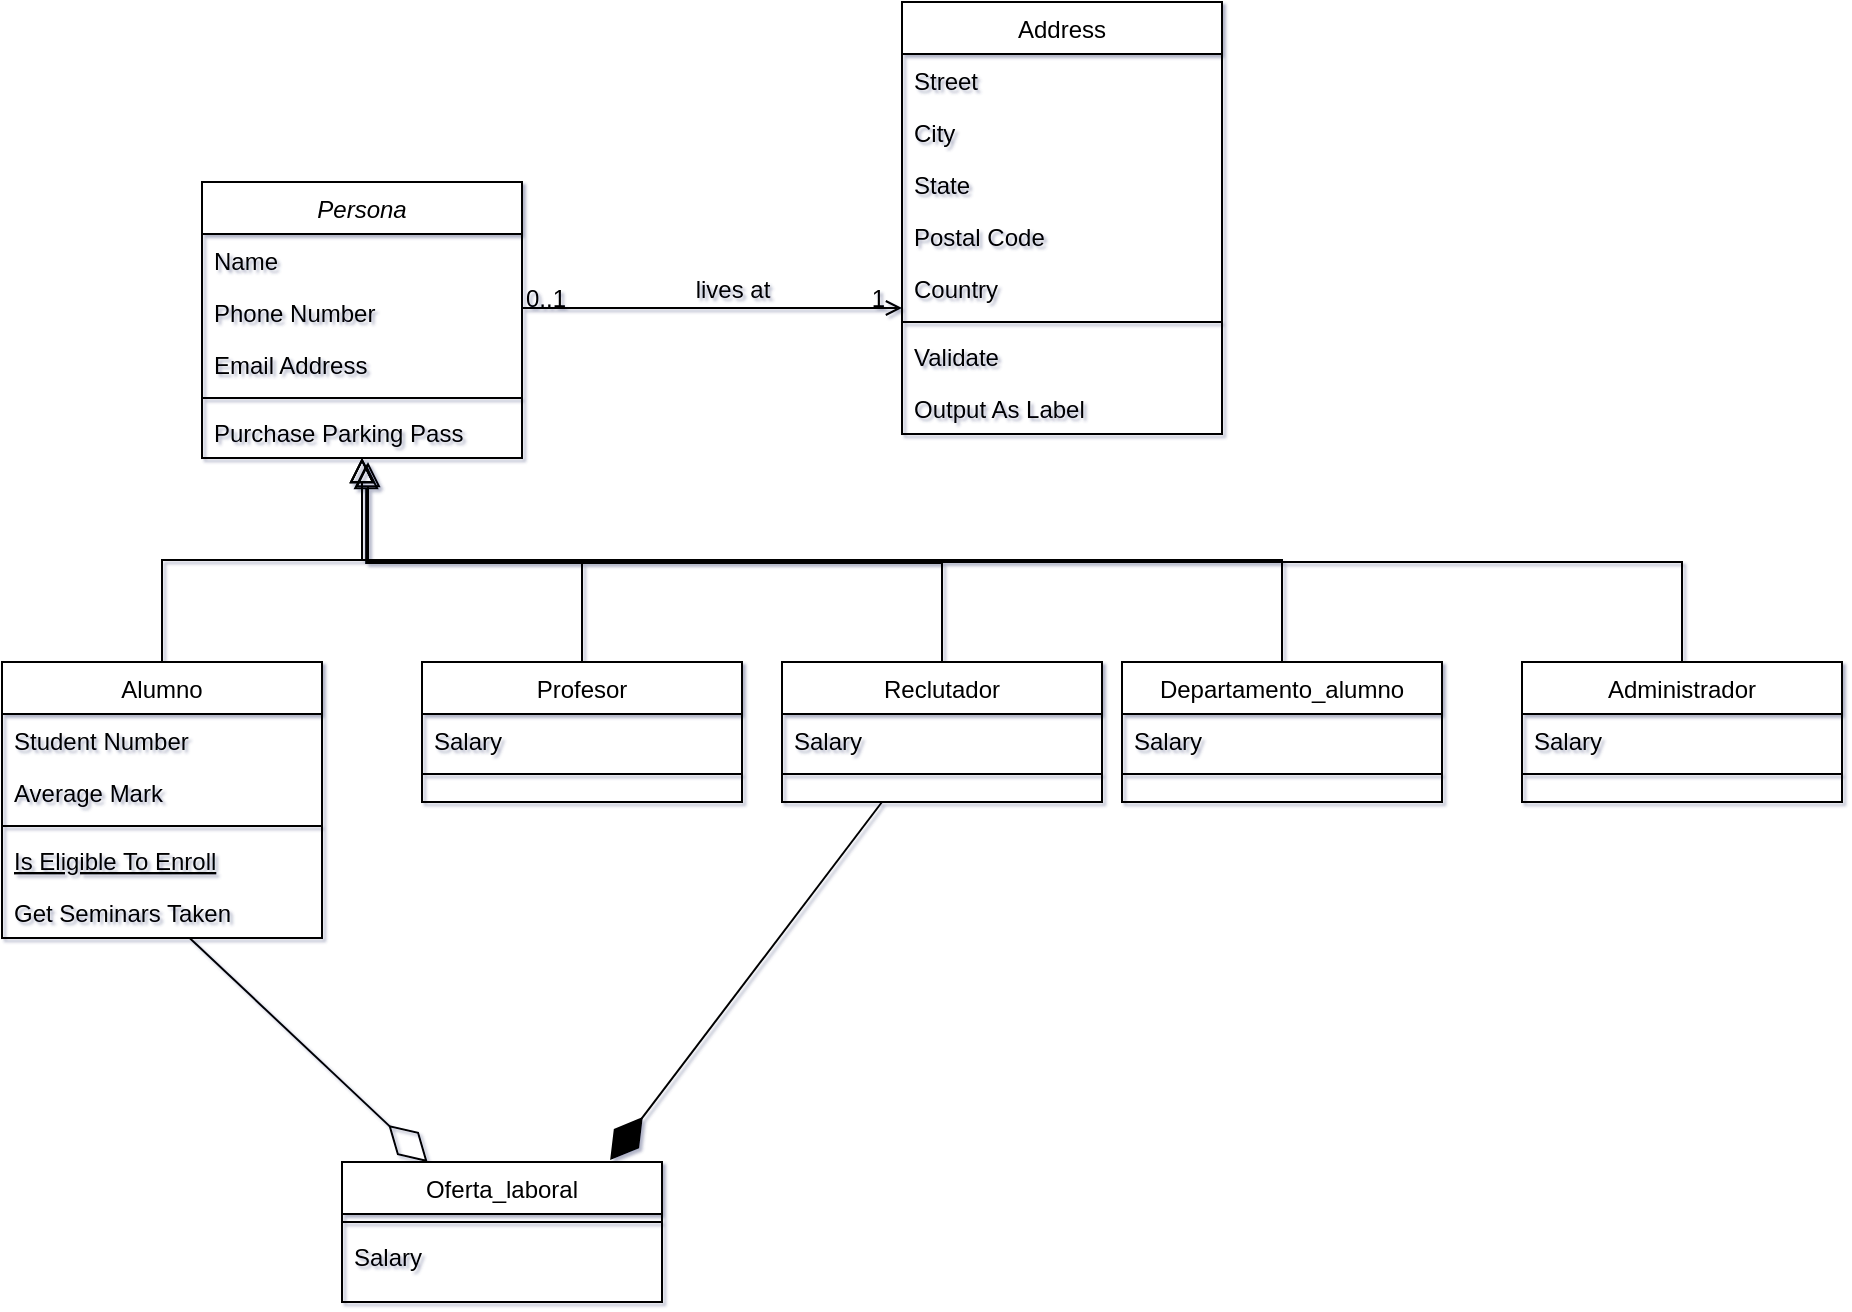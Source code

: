 <mxfile version="15.5.7" type="google"><diagram id="C5RBs43oDa-KdzZeNtuy" name="Page-1"><mxGraphModel dx="1422" dy="762" grid="1" gridSize="10" guides="1" tooltips="1" connect="1" arrows="1" fold="1" page="1" pageScale="1" pageWidth="827" pageHeight="1169" math="0" shadow="1"><root><mxCell id="WIyWlLk6GJQsqaUBKTNV-0"/><mxCell id="WIyWlLk6GJQsqaUBKTNV-1" parent="WIyWlLk6GJQsqaUBKTNV-0"/><mxCell id="9pleBYE9onxIsIJQVYrl-0" value="Persona" style="swimlane;fontStyle=2;align=center;verticalAlign=top;childLayout=stackLayout;horizontal=1;startSize=26;horizontalStack=0;resizeParent=1;resizeLast=0;collapsible=1;marginBottom=0;rounded=0;shadow=0;strokeWidth=1;" vertex="1" parent="WIyWlLk6GJQsqaUBKTNV-1"><mxGeometry x="220" y="120" width="160" height="138" as="geometry"><mxRectangle x="230" y="140" width="160" height="26" as="alternateBounds"/></mxGeometry></mxCell><mxCell id="9pleBYE9onxIsIJQVYrl-1" value="Name" style="text;align=left;verticalAlign=top;spacingLeft=4;spacingRight=4;overflow=hidden;rotatable=0;points=[[0,0.5],[1,0.5]];portConstraint=eastwest;" vertex="1" parent="9pleBYE9onxIsIJQVYrl-0"><mxGeometry y="26" width="160" height="26" as="geometry"/></mxCell><mxCell id="9pleBYE9onxIsIJQVYrl-2" value="Phone Number" style="text;align=left;verticalAlign=top;spacingLeft=4;spacingRight=4;overflow=hidden;rotatable=0;points=[[0,0.5],[1,0.5]];portConstraint=eastwest;rounded=0;shadow=0;html=0;" vertex="1" parent="9pleBYE9onxIsIJQVYrl-0"><mxGeometry y="52" width="160" height="26" as="geometry"/></mxCell><mxCell id="9pleBYE9onxIsIJQVYrl-3" value="Email Address" style="text;align=left;verticalAlign=top;spacingLeft=4;spacingRight=4;overflow=hidden;rotatable=0;points=[[0,0.5],[1,0.5]];portConstraint=eastwest;rounded=0;shadow=0;html=0;" vertex="1" parent="9pleBYE9onxIsIJQVYrl-0"><mxGeometry y="78" width="160" height="26" as="geometry"/></mxCell><mxCell id="9pleBYE9onxIsIJQVYrl-4" value="" style="line;html=1;strokeWidth=1;align=left;verticalAlign=middle;spacingTop=-1;spacingLeft=3;spacingRight=3;rotatable=0;labelPosition=right;points=[];portConstraint=eastwest;" vertex="1" parent="9pleBYE9onxIsIJQVYrl-0"><mxGeometry y="104" width="160" height="8" as="geometry"/></mxCell><mxCell id="9pleBYE9onxIsIJQVYrl-5" value="Purchase Parking Pass" style="text;align=left;verticalAlign=top;spacingLeft=4;spacingRight=4;overflow=hidden;rotatable=0;points=[[0,0.5],[1,0.5]];portConstraint=eastwest;" vertex="1" parent="9pleBYE9onxIsIJQVYrl-0"><mxGeometry y="112" width="160" height="26" as="geometry"/></mxCell><mxCell id="9pleBYE9onxIsIJQVYrl-6" value="Alumno" style="swimlane;fontStyle=0;align=center;verticalAlign=top;childLayout=stackLayout;horizontal=1;startSize=26;horizontalStack=0;resizeParent=1;resizeLast=0;collapsible=1;marginBottom=0;rounded=0;shadow=0;strokeWidth=1;" vertex="1" parent="WIyWlLk6GJQsqaUBKTNV-1"><mxGeometry x="120" y="360" width="160" height="138" as="geometry"><mxRectangle x="130" y="380" width="160" height="26" as="alternateBounds"/></mxGeometry></mxCell><mxCell id="9pleBYE9onxIsIJQVYrl-7" value="Student Number" style="text;align=left;verticalAlign=top;spacingLeft=4;spacingRight=4;overflow=hidden;rotatable=0;points=[[0,0.5],[1,0.5]];portConstraint=eastwest;" vertex="1" parent="9pleBYE9onxIsIJQVYrl-6"><mxGeometry y="26" width="160" height="26" as="geometry"/></mxCell><mxCell id="9pleBYE9onxIsIJQVYrl-8" value="Average Mark" style="text;align=left;verticalAlign=top;spacingLeft=4;spacingRight=4;overflow=hidden;rotatable=0;points=[[0,0.5],[1,0.5]];portConstraint=eastwest;rounded=0;shadow=0;html=0;" vertex="1" parent="9pleBYE9onxIsIJQVYrl-6"><mxGeometry y="52" width="160" height="26" as="geometry"/></mxCell><mxCell id="9pleBYE9onxIsIJQVYrl-9" value="" style="line;html=1;strokeWidth=1;align=left;verticalAlign=middle;spacingTop=-1;spacingLeft=3;spacingRight=3;rotatable=0;labelPosition=right;points=[];portConstraint=eastwest;" vertex="1" parent="9pleBYE9onxIsIJQVYrl-6"><mxGeometry y="78" width="160" height="8" as="geometry"/></mxCell><mxCell id="9pleBYE9onxIsIJQVYrl-10" value="Is Eligible To Enroll" style="text;align=left;verticalAlign=top;spacingLeft=4;spacingRight=4;overflow=hidden;rotatable=0;points=[[0,0.5],[1,0.5]];portConstraint=eastwest;fontStyle=4" vertex="1" parent="9pleBYE9onxIsIJQVYrl-6"><mxGeometry y="86" width="160" height="26" as="geometry"/></mxCell><mxCell id="9pleBYE9onxIsIJQVYrl-11" value="Get Seminars Taken" style="text;align=left;verticalAlign=top;spacingLeft=4;spacingRight=4;overflow=hidden;rotatable=0;points=[[0,0.5],[1,0.5]];portConstraint=eastwest;" vertex="1" parent="9pleBYE9onxIsIJQVYrl-6"><mxGeometry y="112" width="160" height="26" as="geometry"/></mxCell><mxCell id="9pleBYE9onxIsIJQVYrl-12" value="" style="endArrow=block;endSize=10;endFill=0;shadow=0;strokeWidth=1;rounded=0;edgeStyle=elbowEdgeStyle;elbow=vertical;" edge="1" parent="WIyWlLk6GJQsqaUBKTNV-1" source="9pleBYE9onxIsIJQVYrl-6" target="9pleBYE9onxIsIJQVYrl-0"><mxGeometry width="160" relative="1" as="geometry"><mxPoint x="200" y="203" as="sourcePoint"/><mxPoint x="200" y="203" as="targetPoint"/></mxGeometry></mxCell><mxCell id="9pleBYE9onxIsIJQVYrl-13" value="Profesor" style="swimlane;fontStyle=0;align=center;verticalAlign=top;childLayout=stackLayout;horizontal=1;startSize=26;horizontalStack=0;resizeParent=1;resizeLast=0;collapsible=1;marginBottom=0;rounded=0;shadow=0;strokeWidth=1;" vertex="1" parent="WIyWlLk6GJQsqaUBKTNV-1"><mxGeometry x="330" y="360" width="160" height="70" as="geometry"><mxRectangle x="340" y="380" width="170" height="26" as="alternateBounds"/></mxGeometry></mxCell><mxCell id="9pleBYE9onxIsIJQVYrl-14" value="Salary" style="text;align=left;verticalAlign=top;spacingLeft=4;spacingRight=4;overflow=hidden;rotatable=0;points=[[0,0.5],[1,0.5]];portConstraint=eastwest;" vertex="1" parent="9pleBYE9onxIsIJQVYrl-13"><mxGeometry y="26" width="160" height="26" as="geometry"/></mxCell><mxCell id="9pleBYE9onxIsIJQVYrl-15" value="" style="line;html=1;strokeWidth=1;align=left;verticalAlign=middle;spacingTop=-1;spacingLeft=3;spacingRight=3;rotatable=0;labelPosition=right;points=[];portConstraint=eastwest;" vertex="1" parent="9pleBYE9onxIsIJQVYrl-13"><mxGeometry y="52" width="160" height="8" as="geometry"/></mxCell><mxCell id="9pleBYE9onxIsIJQVYrl-16" value="" style="endArrow=block;endSize=10;endFill=0;shadow=0;strokeWidth=1;rounded=0;edgeStyle=elbowEdgeStyle;elbow=vertical;" edge="1" parent="WIyWlLk6GJQsqaUBKTNV-1" source="9pleBYE9onxIsIJQVYrl-13" target="9pleBYE9onxIsIJQVYrl-0"><mxGeometry width="160" relative="1" as="geometry"><mxPoint x="210" y="373" as="sourcePoint"/><mxPoint x="310" y="271" as="targetPoint"/></mxGeometry></mxCell><mxCell id="9pleBYE9onxIsIJQVYrl-17" value="Address" style="swimlane;fontStyle=0;align=center;verticalAlign=top;childLayout=stackLayout;horizontal=1;startSize=26;horizontalStack=0;resizeParent=1;resizeLast=0;collapsible=1;marginBottom=0;rounded=0;shadow=0;strokeWidth=1;" vertex="1" parent="WIyWlLk6GJQsqaUBKTNV-1"><mxGeometry x="570" y="30" width="160" height="216" as="geometry"><mxRectangle x="550" y="140" width="160" height="26" as="alternateBounds"/></mxGeometry></mxCell><mxCell id="9pleBYE9onxIsIJQVYrl-18" value="Street" style="text;align=left;verticalAlign=top;spacingLeft=4;spacingRight=4;overflow=hidden;rotatable=0;points=[[0,0.5],[1,0.5]];portConstraint=eastwest;" vertex="1" parent="9pleBYE9onxIsIJQVYrl-17"><mxGeometry y="26" width="160" height="26" as="geometry"/></mxCell><mxCell id="9pleBYE9onxIsIJQVYrl-19" value="City" style="text;align=left;verticalAlign=top;spacingLeft=4;spacingRight=4;overflow=hidden;rotatable=0;points=[[0,0.5],[1,0.5]];portConstraint=eastwest;rounded=0;shadow=0;html=0;" vertex="1" parent="9pleBYE9onxIsIJQVYrl-17"><mxGeometry y="52" width="160" height="26" as="geometry"/></mxCell><mxCell id="9pleBYE9onxIsIJQVYrl-20" value="State" style="text;align=left;verticalAlign=top;spacingLeft=4;spacingRight=4;overflow=hidden;rotatable=0;points=[[0,0.5],[1,0.5]];portConstraint=eastwest;rounded=0;shadow=0;html=0;" vertex="1" parent="9pleBYE9onxIsIJQVYrl-17"><mxGeometry y="78" width="160" height="26" as="geometry"/></mxCell><mxCell id="9pleBYE9onxIsIJQVYrl-21" value="Postal Code" style="text;align=left;verticalAlign=top;spacingLeft=4;spacingRight=4;overflow=hidden;rotatable=0;points=[[0,0.5],[1,0.5]];portConstraint=eastwest;rounded=0;shadow=0;html=0;" vertex="1" parent="9pleBYE9onxIsIJQVYrl-17"><mxGeometry y="104" width="160" height="26" as="geometry"/></mxCell><mxCell id="9pleBYE9onxIsIJQVYrl-22" value="Country" style="text;align=left;verticalAlign=top;spacingLeft=4;spacingRight=4;overflow=hidden;rotatable=0;points=[[0,0.5],[1,0.5]];portConstraint=eastwest;rounded=0;shadow=0;html=0;" vertex="1" parent="9pleBYE9onxIsIJQVYrl-17"><mxGeometry y="130" width="160" height="26" as="geometry"/></mxCell><mxCell id="9pleBYE9onxIsIJQVYrl-23" value="" style="line;html=1;strokeWidth=1;align=left;verticalAlign=middle;spacingTop=-1;spacingLeft=3;spacingRight=3;rotatable=0;labelPosition=right;points=[];portConstraint=eastwest;" vertex="1" parent="9pleBYE9onxIsIJQVYrl-17"><mxGeometry y="156" width="160" height="8" as="geometry"/></mxCell><mxCell id="9pleBYE9onxIsIJQVYrl-24" value="Validate" style="text;align=left;verticalAlign=top;spacingLeft=4;spacingRight=4;overflow=hidden;rotatable=0;points=[[0,0.5],[1,0.5]];portConstraint=eastwest;" vertex="1" parent="9pleBYE9onxIsIJQVYrl-17"><mxGeometry y="164" width="160" height="26" as="geometry"/></mxCell><mxCell id="9pleBYE9onxIsIJQVYrl-25" value="Output As Label" style="text;align=left;verticalAlign=top;spacingLeft=4;spacingRight=4;overflow=hidden;rotatable=0;points=[[0,0.5],[1,0.5]];portConstraint=eastwest;" vertex="1" parent="9pleBYE9onxIsIJQVYrl-17"><mxGeometry y="190" width="160" height="26" as="geometry"/></mxCell><mxCell id="9pleBYE9onxIsIJQVYrl-26" value="" style="endArrow=open;shadow=0;strokeWidth=1;rounded=0;endFill=1;edgeStyle=elbowEdgeStyle;elbow=vertical;" edge="1" parent="WIyWlLk6GJQsqaUBKTNV-1" source="9pleBYE9onxIsIJQVYrl-0" target="9pleBYE9onxIsIJQVYrl-17"><mxGeometry x="0.5" y="41" relative="1" as="geometry"><mxPoint x="380" y="192" as="sourcePoint"/><mxPoint x="540" y="192" as="targetPoint"/><mxPoint x="-40" y="32" as="offset"/></mxGeometry></mxCell><mxCell id="9pleBYE9onxIsIJQVYrl-27" value="0..1" style="resizable=0;align=left;verticalAlign=bottom;labelBackgroundColor=none;fontSize=12;" connectable="0" vertex="1" parent="9pleBYE9onxIsIJQVYrl-26"><mxGeometry x="-1" relative="1" as="geometry"><mxPoint y="4" as="offset"/></mxGeometry></mxCell><mxCell id="9pleBYE9onxIsIJQVYrl-28" value="1" style="resizable=0;align=right;verticalAlign=bottom;labelBackgroundColor=none;fontSize=12;" connectable="0" vertex="1" parent="9pleBYE9onxIsIJQVYrl-26"><mxGeometry x="1" relative="1" as="geometry"><mxPoint x="-7" y="4" as="offset"/></mxGeometry></mxCell><mxCell id="9pleBYE9onxIsIJQVYrl-29" value="lives at" style="text;html=1;resizable=0;points=[];;align=center;verticalAlign=middle;labelBackgroundColor=none;rounded=0;shadow=0;strokeWidth=1;fontSize=12;" vertex="1" connectable="0" parent="9pleBYE9onxIsIJQVYrl-26"><mxGeometry x="0.5" y="49" relative="1" as="geometry"><mxPoint x="-38" y="40" as="offset"/></mxGeometry></mxCell><mxCell id="9pleBYE9onxIsIJQVYrl-30" value="Reclutador" style="swimlane;fontStyle=0;align=center;verticalAlign=top;childLayout=stackLayout;horizontal=1;startSize=26;horizontalStack=0;resizeParent=1;resizeLast=0;collapsible=1;marginBottom=0;rounded=0;shadow=0;strokeWidth=1;" vertex="1" parent="WIyWlLk6GJQsqaUBKTNV-1"><mxGeometry x="510" y="360" width="160" height="70" as="geometry"><mxRectangle x="340" y="380" width="170" height="26" as="alternateBounds"/></mxGeometry></mxCell><mxCell id="9pleBYE9onxIsIJQVYrl-31" value="Salary" style="text;align=left;verticalAlign=top;spacingLeft=4;spacingRight=4;overflow=hidden;rotatable=0;points=[[0,0.5],[1,0.5]];portConstraint=eastwest;" vertex="1" parent="9pleBYE9onxIsIJQVYrl-30"><mxGeometry y="26" width="160" height="26" as="geometry"/></mxCell><mxCell id="9pleBYE9onxIsIJQVYrl-32" value="" style="line;html=1;strokeWidth=1;align=left;verticalAlign=middle;spacingTop=-1;spacingLeft=3;spacingRight=3;rotatable=0;labelPosition=right;points=[];portConstraint=eastwest;" vertex="1" parent="9pleBYE9onxIsIJQVYrl-30"><mxGeometry y="52" width="160" height="8" as="geometry"/></mxCell><mxCell id="9pleBYE9onxIsIJQVYrl-33" value="Departamento_alumno" style="swimlane;fontStyle=0;align=center;verticalAlign=top;childLayout=stackLayout;horizontal=1;startSize=26;horizontalStack=0;resizeParent=1;resizeLast=0;collapsible=1;marginBottom=0;rounded=0;shadow=0;strokeWidth=1;" vertex="1" parent="WIyWlLk6GJQsqaUBKTNV-1"><mxGeometry x="680" y="360" width="160" height="70" as="geometry"><mxRectangle x="340" y="380" width="170" height="26" as="alternateBounds"/></mxGeometry></mxCell><mxCell id="9pleBYE9onxIsIJQVYrl-34" value="Salary" style="text;align=left;verticalAlign=top;spacingLeft=4;spacingRight=4;overflow=hidden;rotatable=0;points=[[0,0.5],[1,0.5]];portConstraint=eastwest;" vertex="1" parent="9pleBYE9onxIsIJQVYrl-33"><mxGeometry y="26" width="160" height="26" as="geometry"/></mxCell><mxCell id="9pleBYE9onxIsIJQVYrl-35" value="" style="line;html=1;strokeWidth=1;align=left;verticalAlign=middle;spacingTop=-1;spacingLeft=3;spacingRight=3;rotatable=0;labelPosition=right;points=[];portConstraint=eastwest;" vertex="1" parent="9pleBYE9onxIsIJQVYrl-33"><mxGeometry y="52" width="160" height="8" as="geometry"/></mxCell><mxCell id="9pleBYE9onxIsIJQVYrl-36" value="" style="endArrow=block;endSize=10;endFill=0;shadow=0;strokeWidth=1;rounded=0;edgeStyle=elbowEdgeStyle;elbow=vertical;exitX=0.5;exitY=0;exitDx=0;exitDy=0;" edge="1" parent="WIyWlLk6GJQsqaUBKTNV-1" source="9pleBYE9onxIsIJQVYrl-33" target="9pleBYE9onxIsIJQVYrl-5"><mxGeometry width="160" relative="1" as="geometry"><mxPoint x="430" y="380" as="sourcePoint"/><mxPoint x="320" y="278" as="targetPoint"/></mxGeometry></mxCell><mxCell id="9pleBYE9onxIsIJQVYrl-37" value="" style="endArrow=block;endSize=10;endFill=0;shadow=0;strokeWidth=1;rounded=0;edgeStyle=elbowEdgeStyle;elbow=vertical;exitX=0.5;exitY=0;exitDx=0;exitDy=0;entryX=0.513;entryY=1.115;entryDx=0;entryDy=0;entryPerimeter=0;" edge="1" parent="WIyWlLk6GJQsqaUBKTNV-1" source="9pleBYE9onxIsIJQVYrl-30" target="9pleBYE9onxIsIJQVYrl-5"><mxGeometry width="160" relative="1" as="geometry"><mxPoint x="440" y="390" as="sourcePoint"/><mxPoint x="330" y="288" as="targetPoint"/></mxGeometry></mxCell><mxCell id="9pleBYE9onxIsIJQVYrl-38" value="Oferta_laboral" style="swimlane;fontStyle=0;align=center;verticalAlign=top;childLayout=stackLayout;horizontal=1;startSize=26;horizontalStack=0;resizeParent=1;resizeLast=0;collapsible=1;marginBottom=0;rounded=0;shadow=0;strokeWidth=1;" vertex="1" parent="WIyWlLk6GJQsqaUBKTNV-1"><mxGeometry x="290" y="610" width="160" height="70" as="geometry"><mxRectangle x="340" y="380" width="170" height="26" as="alternateBounds"/></mxGeometry></mxCell><mxCell id="9pleBYE9onxIsIJQVYrl-39" value="" style="line;html=1;strokeWidth=1;align=left;verticalAlign=middle;spacingTop=-1;spacingLeft=3;spacingRight=3;rotatable=0;labelPosition=right;points=[];portConstraint=eastwest;" vertex="1" parent="9pleBYE9onxIsIJQVYrl-38"><mxGeometry y="26" width="160" height="8" as="geometry"/></mxCell><mxCell id="9pleBYE9onxIsIJQVYrl-40" value="Salary" style="text;align=left;verticalAlign=top;spacingLeft=4;spacingRight=4;overflow=hidden;rotatable=0;points=[[0,0.5],[1,0.5]];portConstraint=eastwest;" vertex="1" parent="9pleBYE9onxIsIJQVYrl-38"><mxGeometry y="34" width="160" height="26" as="geometry"/></mxCell><mxCell id="9pleBYE9onxIsIJQVYrl-41" value="" style="endArrow=diamondThin;endFill=1;endSize=24;html=1;rounded=0;entryX=0.838;entryY=-0.014;entryDx=0;entryDy=0;entryPerimeter=0;" edge="1" parent="WIyWlLk6GJQsqaUBKTNV-1" target="9pleBYE9onxIsIJQVYrl-38"><mxGeometry width="160" relative="1" as="geometry"><mxPoint x="560" y="430" as="sourcePoint"/><mxPoint x="490" y="390" as="targetPoint"/></mxGeometry></mxCell><mxCell id="9pleBYE9onxIsIJQVYrl-42" value="" style="endArrow=diamondThin;endFill=0;endSize=24;html=1;rounded=0;" edge="1" parent="WIyWlLk6GJQsqaUBKTNV-1" source="9pleBYE9onxIsIJQVYrl-11" target="9pleBYE9onxIsIJQVYrl-38"><mxGeometry width="160" relative="1" as="geometry"><mxPoint x="330" y="390" as="sourcePoint"/><mxPoint x="490" y="390" as="targetPoint"/></mxGeometry></mxCell><mxCell id="9pleBYE9onxIsIJQVYrl-43" value="" style="endArrow=block;endSize=10;endFill=0;shadow=0;strokeWidth=1;rounded=0;edgeStyle=elbowEdgeStyle;elbow=vertical;" edge="1" parent="WIyWlLk6GJQsqaUBKTNV-1" source="9pleBYE9onxIsIJQVYrl-44"><mxGeometry width="160" relative="1" as="geometry"><mxPoint x="770" y="370" as="sourcePoint"/><mxPoint x="303" y="260" as="targetPoint"/></mxGeometry></mxCell><mxCell id="9pleBYE9onxIsIJQVYrl-44" value="Administrador" style="swimlane;fontStyle=0;align=center;verticalAlign=top;childLayout=stackLayout;horizontal=1;startSize=26;horizontalStack=0;resizeParent=1;resizeLast=0;collapsible=1;marginBottom=0;rounded=0;shadow=0;strokeWidth=1;" vertex="1" parent="WIyWlLk6GJQsqaUBKTNV-1"><mxGeometry x="880" y="360" width="160" height="70" as="geometry"><mxRectangle x="340" y="380" width="170" height="26" as="alternateBounds"/></mxGeometry></mxCell><mxCell id="9pleBYE9onxIsIJQVYrl-45" value="Salary" style="text;align=left;verticalAlign=top;spacingLeft=4;spacingRight=4;overflow=hidden;rotatable=0;points=[[0,0.5],[1,0.5]];portConstraint=eastwest;" vertex="1" parent="9pleBYE9onxIsIJQVYrl-44"><mxGeometry y="26" width="160" height="26" as="geometry"/></mxCell><mxCell id="9pleBYE9onxIsIJQVYrl-46" value="" style="line;html=1;strokeWidth=1;align=left;verticalAlign=middle;spacingTop=-1;spacingLeft=3;spacingRight=3;rotatable=0;labelPosition=right;points=[];portConstraint=eastwest;" vertex="1" parent="9pleBYE9onxIsIJQVYrl-44"><mxGeometry y="52" width="160" height="8" as="geometry"/></mxCell></root></mxGraphModel></diagram></mxfile>